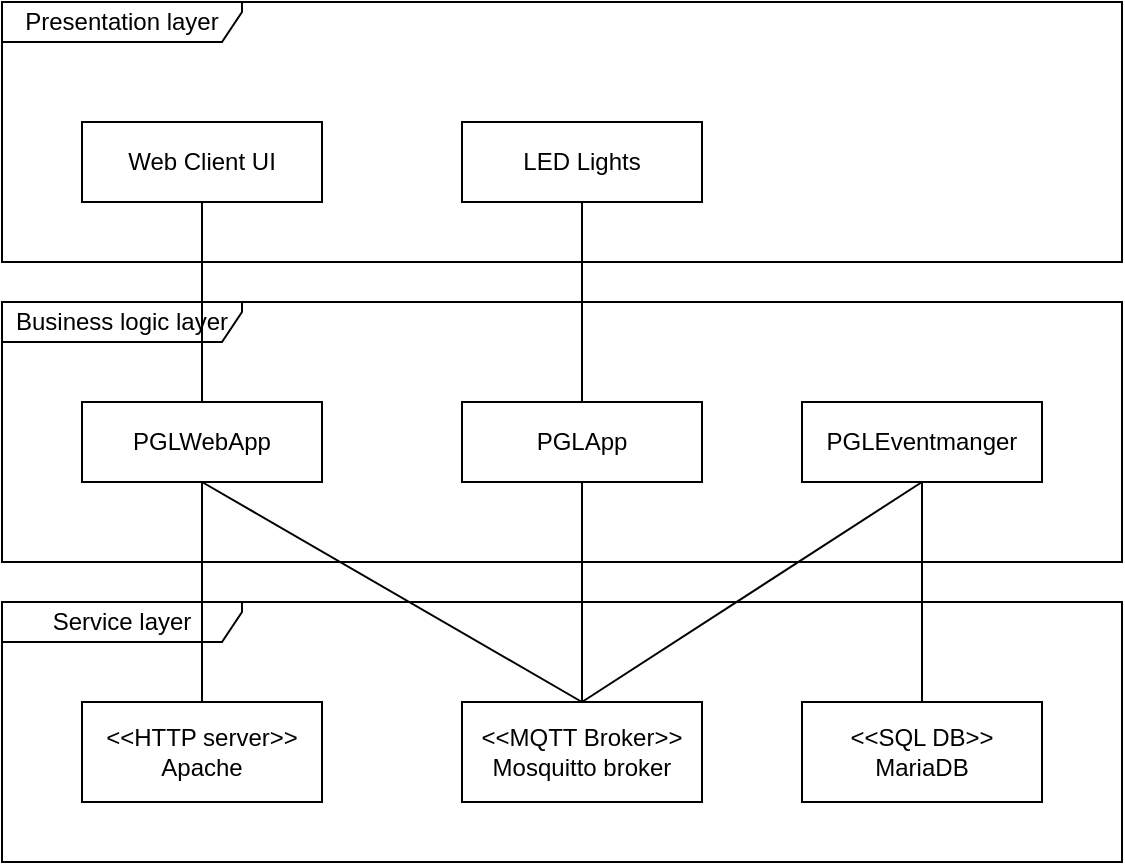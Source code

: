 <mxfile version="21.2.8" type="device">
  <diagram name="Side-1" id="SiDDO26hAiSWuMUm6UWj">
    <mxGraphModel dx="962" dy="566" grid="1" gridSize="10" guides="1" tooltips="1" connect="1" arrows="1" fold="1" page="1" pageScale="1" pageWidth="1169" pageHeight="827" math="0" shadow="0">
      <root>
        <mxCell id="0" />
        <mxCell id="1" parent="0" />
        <mxCell id="8Q1biNkkGSVv8KNTqU1w-2" value="Presentation layer" style="shape=umlFrame;whiteSpace=wrap;html=1;pointerEvents=0;recursiveResize=0;container=1;collapsible=0;width=120;height=20;" parent="1" vertex="1">
          <mxGeometry x="110" y="270" width="560" height="130" as="geometry" />
        </mxCell>
        <mxCell id="ApyLgGRPwe2oz3mvKnIh-1" value="Web Client UI" style="rounded=0;whiteSpace=wrap;html=1;" vertex="1" parent="8Q1biNkkGSVv8KNTqU1w-2">
          <mxGeometry x="40" y="60" width="120" height="40" as="geometry" />
        </mxCell>
        <mxCell id="ApyLgGRPwe2oz3mvKnIh-2" value="LED Lights" style="rounded=0;whiteSpace=wrap;html=1;" vertex="1" parent="8Q1biNkkGSVv8KNTqU1w-2">
          <mxGeometry x="230" y="60" width="120" height="40" as="geometry" />
        </mxCell>
        <mxCell id="8Q1biNkkGSVv8KNTqU1w-3" value="Business logic layer" style="shape=umlFrame;whiteSpace=wrap;html=1;pointerEvents=0;recursiveResize=0;container=1;collapsible=0;width=120;height=20;" parent="1" vertex="1">
          <mxGeometry x="110" y="420" width="560" height="130" as="geometry" />
        </mxCell>
        <mxCell id="ApyLgGRPwe2oz3mvKnIh-3" value="PGLWebApp" style="rounded=0;whiteSpace=wrap;html=1;" vertex="1" parent="8Q1biNkkGSVv8KNTqU1w-3">
          <mxGeometry x="40" y="50" width="120" height="40" as="geometry" />
        </mxCell>
        <mxCell id="ApyLgGRPwe2oz3mvKnIh-13" style="rounded=0;orthogonalLoop=1;jettySize=auto;html=1;exitX=0.5;exitY=1;exitDx=0;exitDy=0;endArrow=none;endFill=0;" edge="1" parent="8Q1biNkkGSVv8KNTqU1w-3" source="ApyLgGRPwe2oz3mvKnIh-4">
          <mxGeometry relative="1" as="geometry">
            <mxPoint x="460" y="210" as="targetPoint" />
          </mxGeometry>
        </mxCell>
        <mxCell id="ApyLgGRPwe2oz3mvKnIh-4" value="PGLEventmanger" style="rounded=0;whiteSpace=wrap;html=1;" vertex="1" parent="8Q1biNkkGSVv8KNTqU1w-3">
          <mxGeometry x="400" y="50" width="120" height="40" as="geometry" />
        </mxCell>
        <mxCell id="ApyLgGRPwe2oz3mvKnIh-5" value="PGLApp" style="rounded=0;whiteSpace=wrap;html=1;" vertex="1" parent="8Q1biNkkGSVv8KNTqU1w-3">
          <mxGeometry x="230" y="50" width="120" height="40" as="geometry" />
        </mxCell>
        <mxCell id="8Q1biNkkGSVv8KNTqU1w-4" value="Service layer" style="shape=umlFrame;whiteSpace=wrap;html=1;pointerEvents=0;recursiveResize=0;container=1;collapsible=0;width=120;height=20;" parent="1" vertex="1">
          <mxGeometry x="110" y="570" width="560" height="130" as="geometry" />
        </mxCell>
        <mxCell id="ApyLgGRPwe2oz3mvKnIh-7" value="&amp;lt;&amp;lt;HTTP server&amp;gt;&amp;gt;&lt;br&gt;Apache" style="rounded=0;whiteSpace=wrap;html=1;" vertex="1" parent="8Q1biNkkGSVv8KNTqU1w-4">
          <mxGeometry x="40" y="50" width="120" height="50" as="geometry" />
        </mxCell>
        <mxCell id="ApyLgGRPwe2oz3mvKnIh-8" value="&amp;lt;&amp;lt;MQTT Broker&amp;gt;&amp;gt;&lt;br&gt;Mosquitto broker" style="rounded=0;whiteSpace=wrap;html=1;" vertex="1" parent="8Q1biNkkGSVv8KNTqU1w-4">
          <mxGeometry x="230" y="50" width="120" height="50" as="geometry" />
        </mxCell>
        <mxCell id="ApyLgGRPwe2oz3mvKnIh-6" value="&amp;lt;&amp;lt;SQL DB&amp;gt;&amp;gt;&lt;br&gt;MariaDB" style="rounded=0;whiteSpace=wrap;html=1;" vertex="1" parent="8Q1biNkkGSVv8KNTqU1w-4">
          <mxGeometry x="400" y="50" width="120" height="50" as="geometry" />
        </mxCell>
        <mxCell id="ApyLgGRPwe2oz3mvKnIh-10" style="edgeStyle=orthogonalEdgeStyle;rounded=0;orthogonalLoop=1;jettySize=auto;html=1;exitX=0.5;exitY=0;exitDx=0;exitDy=0;entryX=0.5;entryY=1;entryDx=0;entryDy=0;endArrow=none;endFill=0;" edge="1" parent="1" source="ApyLgGRPwe2oz3mvKnIh-3" target="ApyLgGRPwe2oz3mvKnIh-1">
          <mxGeometry relative="1" as="geometry" />
        </mxCell>
        <mxCell id="ApyLgGRPwe2oz3mvKnIh-11" style="edgeStyle=orthogonalEdgeStyle;rounded=0;orthogonalLoop=1;jettySize=auto;html=1;exitX=0.5;exitY=0;exitDx=0;exitDy=0;entryX=0.5;entryY=1;entryDx=0;entryDy=0;endArrow=none;endFill=0;" edge="1" parent="1" source="ApyLgGRPwe2oz3mvKnIh-5" target="ApyLgGRPwe2oz3mvKnIh-2">
          <mxGeometry relative="1" as="geometry" />
        </mxCell>
        <mxCell id="ApyLgGRPwe2oz3mvKnIh-12" style="rounded=0;orthogonalLoop=1;jettySize=auto;html=1;exitX=0.5;exitY=1;exitDx=0;exitDy=0;endArrow=none;endFill=0;" edge="1" parent="1" source="ApyLgGRPwe2oz3mvKnIh-5" target="ApyLgGRPwe2oz3mvKnIh-8">
          <mxGeometry relative="1" as="geometry" />
        </mxCell>
        <mxCell id="ApyLgGRPwe2oz3mvKnIh-15" style="rounded=0;orthogonalLoop=1;jettySize=auto;html=1;exitX=0.5;exitY=1;exitDx=0;exitDy=0;endArrow=none;endFill=0;entryX=0.5;entryY=0;entryDx=0;entryDy=0;" edge="1" parent="1" source="ApyLgGRPwe2oz3mvKnIh-4" target="ApyLgGRPwe2oz3mvKnIh-8">
          <mxGeometry relative="1" as="geometry" />
        </mxCell>
        <mxCell id="ApyLgGRPwe2oz3mvKnIh-16" style="rounded=0;orthogonalLoop=1;jettySize=auto;html=1;exitX=0.5;exitY=1;exitDx=0;exitDy=0;entryX=0.5;entryY=0;entryDx=0;entryDy=0;endArrow=none;endFill=0;" edge="1" parent="1" source="ApyLgGRPwe2oz3mvKnIh-3" target="ApyLgGRPwe2oz3mvKnIh-7">
          <mxGeometry relative="1" as="geometry" />
        </mxCell>
        <mxCell id="ApyLgGRPwe2oz3mvKnIh-14" style="rounded=0;orthogonalLoop=1;jettySize=auto;html=1;exitX=0.5;exitY=1;exitDx=0;exitDy=0;endArrow=none;endFill=0;entryX=0.5;entryY=0;entryDx=0;entryDy=0;" edge="1" parent="1" source="ApyLgGRPwe2oz3mvKnIh-3" target="ApyLgGRPwe2oz3mvKnIh-8">
          <mxGeometry relative="1" as="geometry">
            <mxPoint x="580" y="620" as="targetPoint" />
          </mxGeometry>
        </mxCell>
      </root>
    </mxGraphModel>
  </diagram>
</mxfile>
